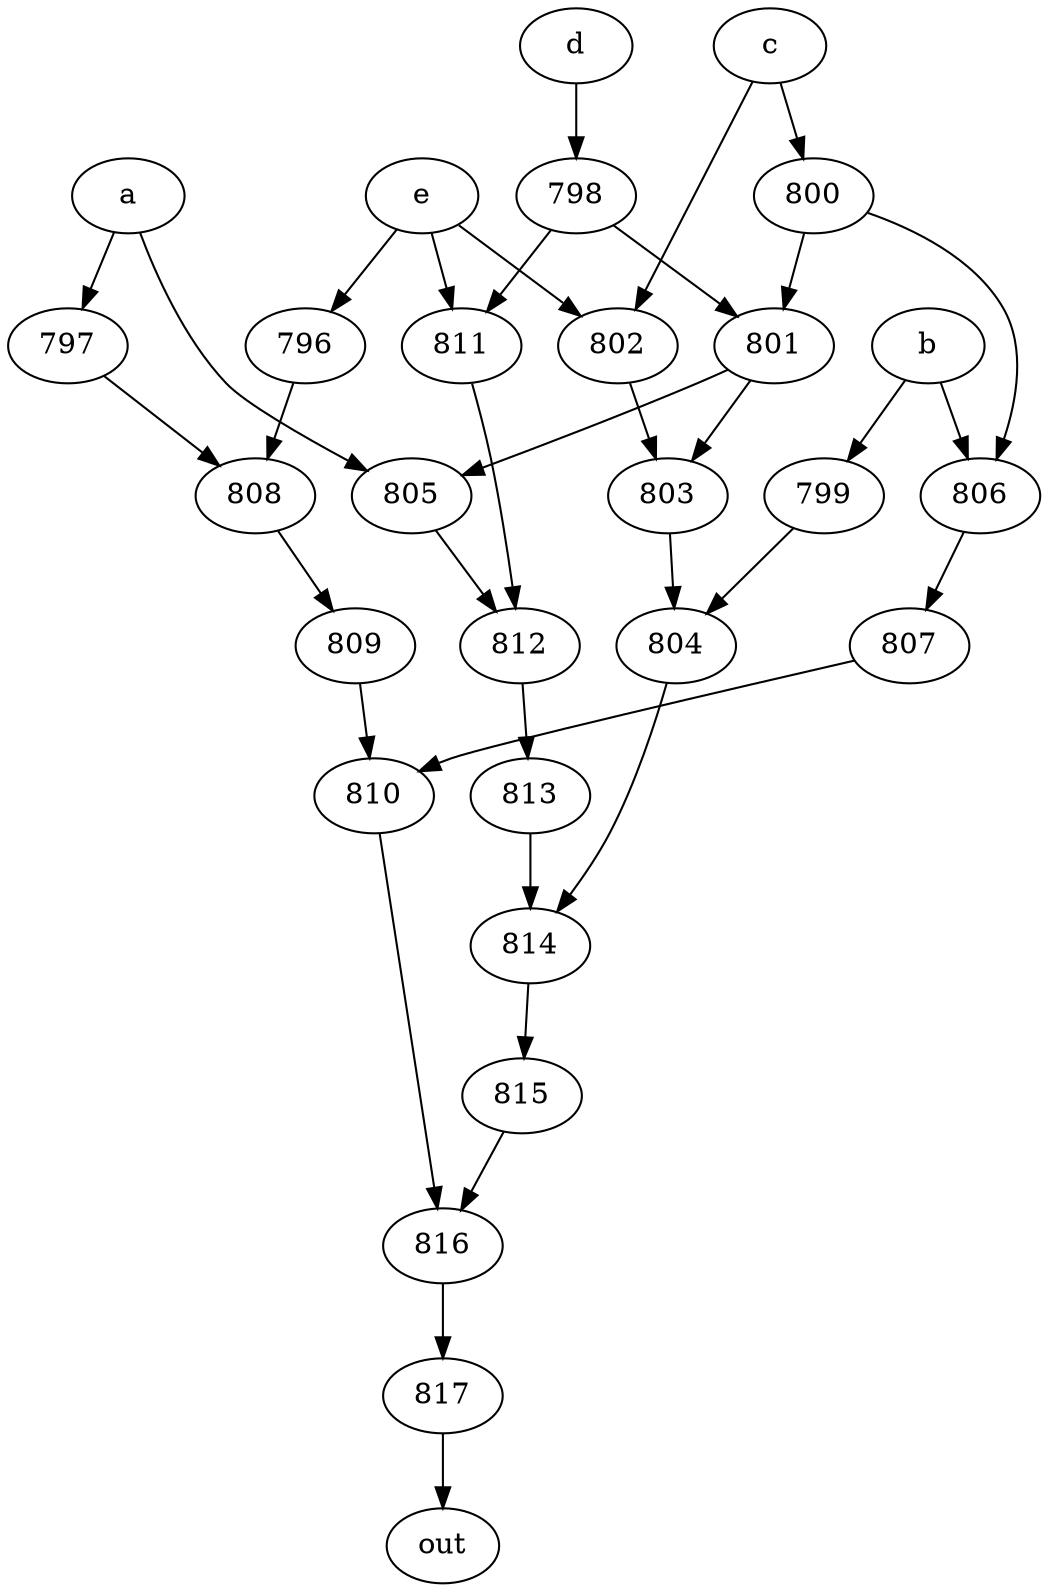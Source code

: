 strict digraph "" {
	817 -> out;
	a -> 797;
	a -> 805;
	797 -> 808;
	805 -> 812;
	808 -> 809;
	812 -> 813;
	b -> 799;
	b -> 806;
	799 -> 804;
	806 -> 807;
	804 -> 814;
	807 -> 810;
	c -> 800;
	c -> 802;
	800 -> 806;
	800 -> 801;
	802 -> 803;
	801 -> 805;
	801 -> 803;
	803 -> 804;
	d -> 798;
	798 -> 801;
	798 -> 811;
	811 -> 812;
	e -> 802;
	e -> 811;
	e -> 796;
	796 -> 808;
	809 -> 810;
	814 -> 815;
	815 -> 816;
	813 -> 814;
	810 -> 816;
	816 -> 817;
}
